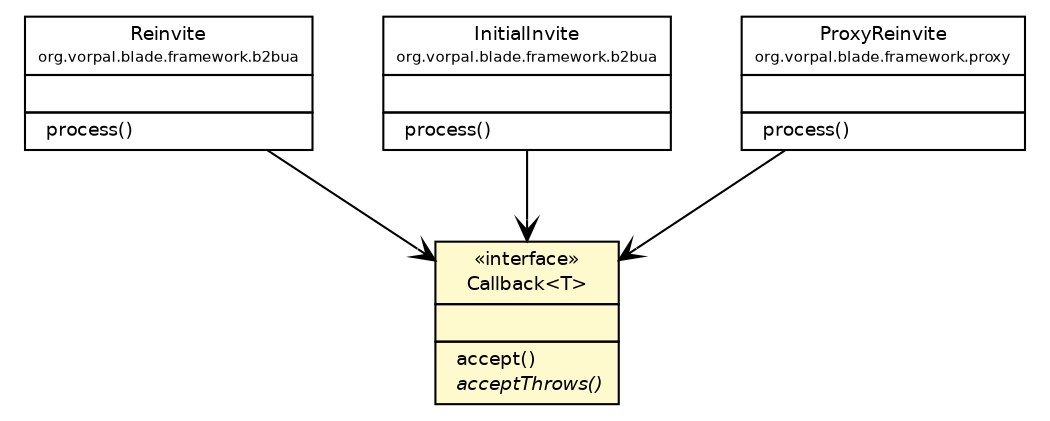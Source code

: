 #!/usr/local/bin/dot
#
# Class diagram 
# Generated by UMLGraph version 5.2 (http://www.umlgraph.org/)
#

digraph G {
	edge [fontname="Helvetica",fontsize=10,labelfontname="Helvetica",labelfontsize=10];
	node [fontname="Helvetica",fontsize=10,shape=plaintext];
	nodesep=0.25;
	ranksep=0.5;
	// org.vorpal.blade.framework.b2bua.Reinvite
	c571 [label=<<table title="org.vorpal.blade.framework.b2bua.Reinvite" border="0" cellborder="1" cellspacing="0" cellpadding="2" port="p" href="../b2bua/Reinvite.html">
		<tr><td><table border="0" cellspacing="0" cellpadding="1">
<tr><td align="center" balign="center"> Reinvite </td></tr>
<tr><td align="center" balign="center"><font point-size="7.0"> org.vorpal.blade.framework.b2bua </font></td></tr>
		</table></td></tr>
		<tr><td><table border="0" cellspacing="0" cellpadding="1">
<tr><td align="left" balign="left">  </td></tr>
		</table></td></tr>
		<tr><td><table border="0" cellspacing="0" cellpadding="1">
<tr><td align="left" balign="left">  process() </td></tr>
		</table></td></tr>
		</table>>, fontname="Helvetica", fontcolor="black", fontsize=9.0];
	// org.vorpal.blade.framework.b2bua.InitialInvite
	c573 [label=<<table title="org.vorpal.blade.framework.b2bua.InitialInvite" border="0" cellborder="1" cellspacing="0" cellpadding="2" port="p" href="../b2bua/InitialInvite.html">
		<tr><td><table border="0" cellspacing="0" cellpadding="1">
<tr><td align="center" balign="center"> InitialInvite </td></tr>
<tr><td align="center" balign="center"><font point-size="7.0"> org.vorpal.blade.framework.b2bua </font></td></tr>
		</table></td></tr>
		<tr><td><table border="0" cellspacing="0" cellpadding="1">
<tr><td align="left" balign="left">  </td></tr>
		</table></td></tr>
		<tr><td><table border="0" cellspacing="0" cellpadding="1">
<tr><td align="left" balign="left">  process() </td></tr>
		</table></td></tr>
		</table>>, fontname="Helvetica", fontcolor="black", fontsize=9.0];
	// org.vorpal.blade.framework.callflow.Callback<T>
	c579 [label=<<table title="org.vorpal.blade.framework.callflow.Callback" border="0" cellborder="1" cellspacing="0" cellpadding="2" port="p" bgcolor="lemonChiffon" href="./Callback.html">
		<tr><td><table border="0" cellspacing="0" cellpadding="1">
<tr><td align="center" balign="center"> &#171;interface&#187; </td></tr>
<tr><td align="center" balign="center"> Callback&lt;T&gt; </td></tr>
		</table></td></tr>
		<tr><td><table border="0" cellspacing="0" cellpadding="1">
<tr><td align="left" balign="left">  </td></tr>
		</table></td></tr>
		<tr><td><table border="0" cellspacing="0" cellpadding="1">
<tr><td align="left" balign="left">  accept() </td></tr>
<tr><td align="left" balign="left"><font face="Helvetica-Oblique" point-size="9.0">  acceptThrows() </font></td></tr>
		</table></td></tr>
		</table>>, fontname="Helvetica", fontcolor="black", fontsize=9.0];
	// org.vorpal.blade.framework.proxy.ProxyReinvite
	c597 [label=<<table title="org.vorpal.blade.framework.proxy.ProxyReinvite" border="0" cellborder="1" cellspacing="0" cellpadding="2" port="p" href="../proxy/ProxyReinvite.html">
		<tr><td><table border="0" cellspacing="0" cellpadding="1">
<tr><td align="center" balign="center"> ProxyReinvite </td></tr>
<tr><td align="center" balign="center"><font point-size="7.0"> org.vorpal.blade.framework.proxy </font></td></tr>
		</table></td></tr>
		<tr><td><table border="0" cellspacing="0" cellpadding="1">
<tr><td align="left" balign="left">  </td></tr>
		</table></td></tr>
		<tr><td><table border="0" cellspacing="0" cellpadding="1">
<tr><td align="left" balign="left">  process() </td></tr>
		</table></td></tr>
		</table>>, fontname="Helvetica", fontcolor="black", fontsize=9.0];
	// org.vorpal.blade.framework.b2bua.Reinvite NAVASSOC org.vorpal.blade.framework.callflow.Callback<T>
	c571:p -> c579:p [taillabel="", label="", headlabel="", fontname="Helvetica", fontcolor="black", fontsize=10.0, color="black", arrowhead=open];
	// org.vorpal.blade.framework.b2bua.InitialInvite NAVASSOC org.vorpal.blade.framework.callflow.Callback<T>
	c573:p -> c579:p [taillabel="", label="", headlabel="", fontname="Helvetica", fontcolor="black", fontsize=10.0, color="black", arrowhead=open];
	// org.vorpal.blade.framework.proxy.ProxyReinvite NAVASSOC org.vorpal.blade.framework.callflow.Callback<T>
	c597:p -> c579:p [taillabel="", label="", headlabel="", fontname="Helvetica", fontcolor="black", fontsize=10.0, color="black", arrowhead=open];
}

